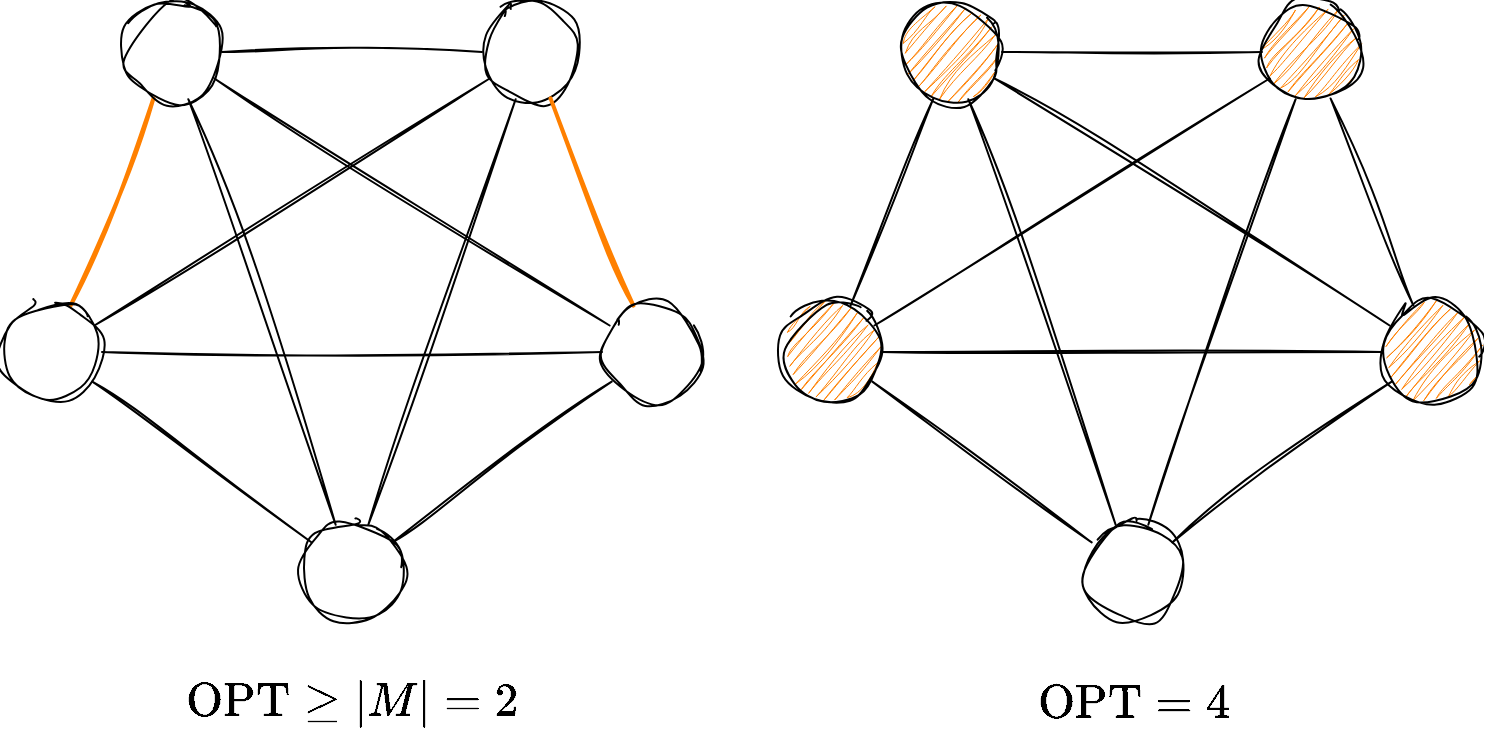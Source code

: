 <mxfile scale="4" border="0">
    <diagram id="HySB33dEM5UoTigqoC9L" name="Page-1">
        <mxGraphModel dx="1224" dy="823" grid="1" gridSize="10" guides="1" tooltips="1" connect="1" arrows="1" fold="1" page="1" pageScale="1" pageWidth="1169" pageHeight="827" math="1" shadow="0">
            <root>
                <mxCell id="0"/>
                <mxCell id="1" parent="0"/>
                <mxCell id="7" style="edgeStyle=none;html=1;sketch=1;curveFitting=1;jiggle=2;endArrow=none;endFill=0;" parent="1" source="2" target="5" edge="1">
                    <mxGeometry relative="1" as="geometry"/>
                </mxCell>
                <mxCell id="8" style="edgeStyle=none;html=1;sketch=1;curveFitting=1;jiggle=2;endArrow=none;endFill=0;" parent="1" source="2" target="6" edge="1">
                    <mxGeometry relative="1" as="geometry"/>
                </mxCell>
                <mxCell id="9" style="edgeStyle=none;html=1;sketch=1;curveFitting=1;jiggle=2;endArrow=none;endFill=0;strokeColor=#FF8000;strokeWidth=2;" parent="1" source="2" target="4" edge="1">
                    <mxGeometry relative="1" as="geometry"/>
                </mxCell>
                <mxCell id="10" style="edgeStyle=none;html=1;sketch=1;curveFitting=1;jiggle=2;endArrow=none;endFill=0;" parent="1" source="2" target="3" edge="1">
                    <mxGeometry relative="1" as="geometry"/>
                </mxCell>
                <mxCell id="2" value="" style="ellipse;whiteSpace=wrap;html=1;sketch=1;curveFitting=1;jiggle=2;fillColor=none;aspect=fixed;" parent="1" vertex="1">
                    <mxGeometry x="210" y="200" width="50" height="50" as="geometry"/>
                </mxCell>
                <mxCell id="14" style="edgeStyle=none;html=1;sketch=1;curveFitting=1;jiggle=2;endArrow=none;endFill=0;" parent="1" source="3" target="5" edge="1">
                    <mxGeometry relative="1" as="geometry"/>
                </mxCell>
                <mxCell id="15" style="edgeStyle=none;html=1;sketch=1;curveFitting=1;jiggle=2;endArrow=none;endFill=0;" parent="1" source="3" target="6" edge="1">
                    <mxGeometry relative="1" as="geometry"/>
                </mxCell>
                <mxCell id="3" value="" style="ellipse;whiteSpace=wrap;html=1;sketch=1;curveFitting=1;jiggle=2;fillColor=none;aspect=fixed;" parent="1" vertex="1">
                    <mxGeometry x="300" y="460" width="50" height="50" as="geometry"/>
                </mxCell>
                <mxCell id="11" style="edgeStyle=none;html=1;sketch=1;curveFitting=1;jiggle=2;endArrow=none;endFill=0;" parent="1" source="4" target="5" edge="1">
                    <mxGeometry relative="1" as="geometry"/>
                </mxCell>
                <mxCell id="12" style="edgeStyle=none;html=1;sketch=1;curveFitting=1;jiggle=2;endArrow=none;endFill=0;" parent="1" source="4" target="6" edge="1">
                    <mxGeometry relative="1" as="geometry"/>
                </mxCell>
                <mxCell id="13" style="edgeStyle=none;html=1;sketch=1;curveFitting=1;jiggle=2;endArrow=none;endFill=0;" parent="1" source="4" target="3" edge="1">
                    <mxGeometry relative="1" as="geometry"/>
                </mxCell>
                <mxCell id="4" value="" style="ellipse;whiteSpace=wrap;html=1;sketch=1;curveFitting=1;jiggle=2;fillColor=none;aspect=fixed;" parent="1" vertex="1">
                    <mxGeometry x="150" y="350" width="50" height="50" as="geometry"/>
                </mxCell>
                <mxCell id="5" value="" style="ellipse;whiteSpace=wrap;html=1;sketch=1;curveFitting=1;jiggle=2;fillColor=none;aspect=fixed;" parent="1" vertex="1">
                    <mxGeometry x="390" y="200" width="50" height="50" as="geometry"/>
                </mxCell>
                <mxCell id="16" style="edgeStyle=none;html=1;sketch=1;curveFitting=1;jiggle=2;endArrow=none;endFill=0;strokeColor=#FF8000;strokeWidth=2;" parent="1" source="6" target="5" edge="1">
                    <mxGeometry relative="1" as="geometry">
                        <mxPoint x="420" y="300" as="targetPoint"/>
                    </mxGeometry>
                </mxCell>
                <mxCell id="6" value="" style="ellipse;whiteSpace=wrap;html=1;sketch=1;curveFitting=1;jiggle=2;fillColor=none;aspect=fixed;" parent="1" vertex="1">
                    <mxGeometry x="450" y="350" width="50" height="50" as="geometry"/>
                </mxCell>
                <mxCell id="17" style="edgeStyle=none;html=1;sketch=1;curveFitting=1;jiggle=2;endArrow=none;endFill=0;" parent="1" source="21" target="29" edge="1">
                    <mxGeometry relative="1" as="geometry"/>
                </mxCell>
                <mxCell id="18" style="edgeStyle=none;html=1;sketch=1;curveFitting=1;jiggle=2;endArrow=none;endFill=0;" parent="1" source="21" target="31" edge="1">
                    <mxGeometry relative="1" as="geometry"/>
                </mxCell>
                <mxCell id="19" style="edgeStyle=none;html=1;sketch=1;curveFitting=1;jiggle=2;endArrow=none;endFill=0;" parent="1" source="21" target="28" edge="1">
                    <mxGeometry relative="1" as="geometry"/>
                </mxCell>
                <mxCell id="20" style="edgeStyle=none;html=1;sketch=1;curveFitting=1;jiggle=2;endArrow=none;endFill=0;" parent="1" source="21" target="24" edge="1">
                    <mxGeometry relative="1" as="geometry"/>
                </mxCell>
                <mxCell id="21" value="" style="ellipse;whiteSpace=wrap;html=1;sketch=1;curveFitting=1;jiggle=2;fillStyle=hachure;fillColor=#FF8000;aspect=fixed;" parent="1" vertex="1">
                    <mxGeometry x="600" y="200" width="50" height="50" as="geometry"/>
                </mxCell>
                <mxCell id="22" style="edgeStyle=none;html=1;sketch=1;curveFitting=1;jiggle=2;endArrow=none;endFill=0;" parent="1" source="24" target="29" edge="1">
                    <mxGeometry relative="1" as="geometry"/>
                </mxCell>
                <mxCell id="23" style="edgeStyle=none;html=1;sketch=1;curveFitting=1;jiggle=2;endArrow=none;endFill=0;" parent="1" source="24" target="31" edge="1">
                    <mxGeometry relative="1" as="geometry"/>
                </mxCell>
                <mxCell id="24" value="" style="ellipse;whiteSpace=wrap;html=1;sketch=1;curveFitting=1;jiggle=2;fillColor=none;aspect=fixed;" parent="1" vertex="1">
                    <mxGeometry x="690" y="460" width="50" height="50" as="geometry"/>
                </mxCell>
                <mxCell id="25" style="edgeStyle=none;html=1;sketch=1;curveFitting=1;jiggle=2;endArrow=none;endFill=0;" parent="1" source="28" target="29" edge="1">
                    <mxGeometry relative="1" as="geometry"/>
                </mxCell>
                <mxCell id="26" style="edgeStyle=none;html=1;sketch=1;curveFitting=1;jiggle=2;endArrow=none;endFill=0;" parent="1" source="28" target="31" edge="1">
                    <mxGeometry relative="1" as="geometry"/>
                </mxCell>
                <mxCell id="27" style="edgeStyle=none;html=1;sketch=1;curveFitting=1;jiggle=2;endArrow=none;endFill=0;" parent="1" source="28" target="24" edge="1">
                    <mxGeometry relative="1" as="geometry"/>
                </mxCell>
                <mxCell id="28" value="" style="ellipse;whiteSpace=wrap;html=1;sketch=1;curveFitting=1;jiggle=2;fillStyle=hachure;fillColor=#FF8000;aspect=fixed;" parent="1" vertex="1">
                    <mxGeometry x="540" y="350" width="50" height="50" as="geometry"/>
                </mxCell>
                <mxCell id="29" value="" style="ellipse;whiteSpace=wrap;html=1;sketch=1;curveFitting=1;jiggle=2;fillStyle=hachure;fillColor=#FF8000;aspect=fixed;" parent="1" vertex="1">
                    <mxGeometry x="780" y="200" width="50" height="50" as="geometry"/>
                </mxCell>
                <mxCell id="30" style="edgeStyle=none;html=1;sketch=1;curveFitting=1;jiggle=2;endArrow=none;endFill=0;" parent="1" source="31" target="29" edge="1">
                    <mxGeometry relative="1" as="geometry">
                        <mxPoint x="810" y="300" as="targetPoint"/>
                    </mxGeometry>
                </mxCell>
                <mxCell id="31" value="" style="ellipse;whiteSpace=wrap;html=1;sketch=1;curveFitting=1;jiggle=2;fillStyle=hachure;fillColor=#FF8000;aspect=fixed;" parent="1" vertex="1">
                    <mxGeometry x="840" y="350" width="50" height="50" as="geometry"/>
                </mxCell>
                <mxCell id="32" value="&lt;font style=&quot;font-size: 20px;&quot;&gt;\(\textrm{OPT} \ge |M| = 2\)&lt;/font&gt;" style="text;html=1;align=center;verticalAlign=middle;resizable=0;points=[];autosize=1;strokeColor=none;fillColor=none;" parent="1" vertex="1">
                    <mxGeometry x="195" y="530" width="260" height="40" as="geometry"/>
                </mxCell>
                <mxCell id="33" value="&lt;font style=&quot;font-size: 20px;&quot;&gt;\(\textrm{OPT}=4\)&lt;/font&gt;" style="text;html=1;align=center;verticalAlign=middle;resizable=0;points=[];autosize=1;strokeColor=none;fillColor=none;" parent="1" vertex="1">
                    <mxGeometry x="620" y="530" width="190" height="40" as="geometry"/>
                </mxCell>
            </root>
        </mxGraphModel>
    </diagram>
</mxfile>

